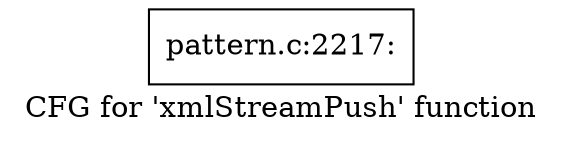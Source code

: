 digraph "CFG for 'xmlStreamPush' function" {
	label="CFG for 'xmlStreamPush' function";

	Node0x55c8a10eb8f0 [shape=record,label="{pattern.c:2217:}"];
}
